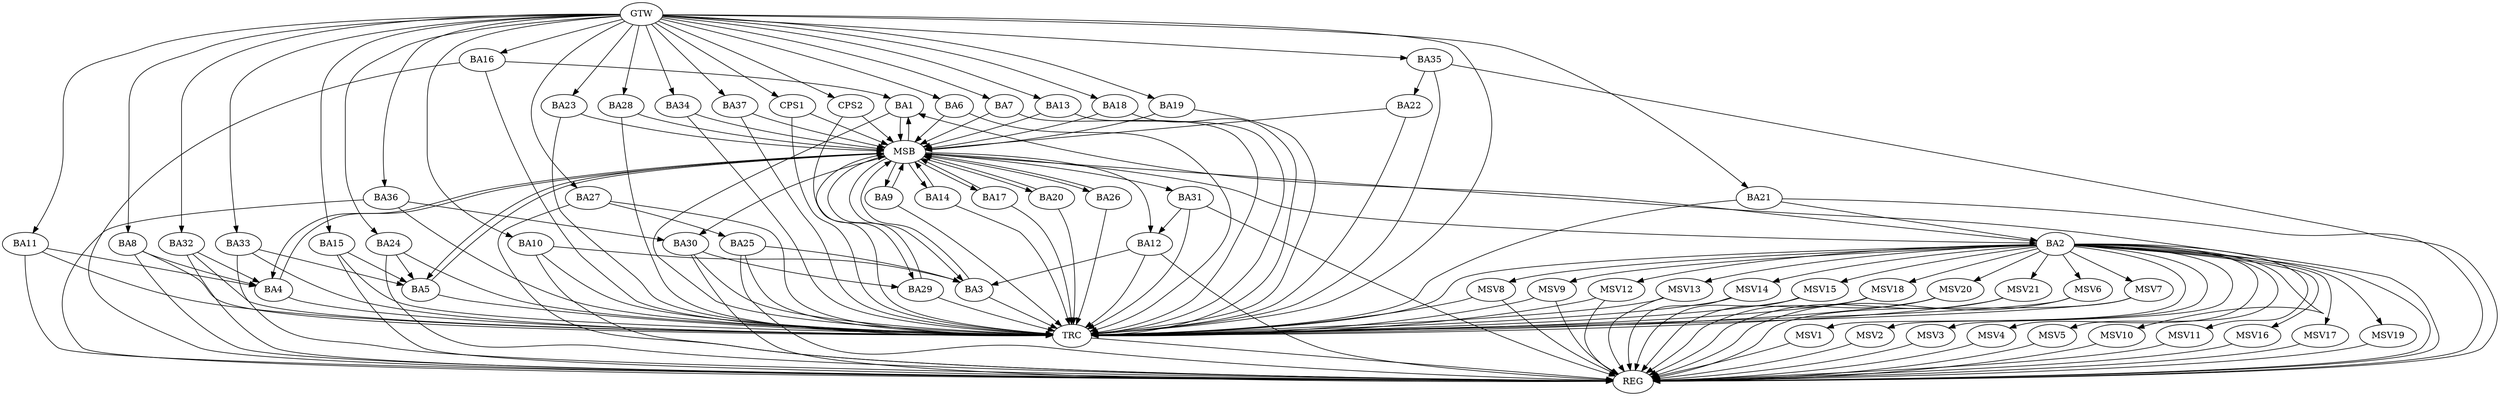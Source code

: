 strict digraph G {
  BA1 [ label="BA1" ];
  BA2 [ label="BA2" ];
  BA3 [ label="BA3" ];
  BA4 [ label="BA4" ];
  BA5 [ label="BA5" ];
  BA6 [ label="BA6" ];
  BA7 [ label="BA7" ];
  BA8 [ label="BA8" ];
  BA9 [ label="BA9" ];
  BA10 [ label="BA10" ];
  BA11 [ label="BA11" ];
  BA12 [ label="BA12" ];
  BA13 [ label="BA13" ];
  BA14 [ label="BA14" ];
  BA15 [ label="BA15" ];
  BA16 [ label="BA16" ];
  BA17 [ label="BA17" ];
  BA18 [ label="BA18" ];
  BA19 [ label="BA19" ];
  BA20 [ label="BA20" ];
  BA21 [ label="BA21" ];
  BA22 [ label="BA22" ];
  BA23 [ label="BA23" ];
  BA24 [ label="BA24" ];
  BA25 [ label="BA25" ];
  BA26 [ label="BA26" ];
  BA27 [ label="BA27" ];
  BA28 [ label="BA28" ];
  BA29 [ label="BA29" ];
  BA30 [ label="BA30" ];
  BA31 [ label="BA31" ];
  BA32 [ label="BA32" ];
  BA33 [ label="BA33" ];
  BA34 [ label="BA34" ];
  BA35 [ label="BA35" ];
  BA36 [ label="BA36" ];
  BA37 [ label="BA37" ];
  CPS1 [ label="CPS1" ];
  CPS2 [ label="CPS2" ];
  GTW [ label="GTW" ];
  REG [ label="REG" ];
  MSB [ label="MSB" ];
  TRC [ label="TRC" ];
  MSV1 [ label="MSV1" ];
  MSV2 [ label="MSV2" ];
  MSV3 [ label="MSV3" ];
  MSV4 [ label="MSV4" ];
  MSV5 [ label="MSV5" ];
  MSV6 [ label="MSV6" ];
  MSV7 [ label="MSV7" ];
  MSV8 [ label="MSV8" ];
  MSV9 [ label="MSV9" ];
  MSV10 [ label="MSV10" ];
  MSV11 [ label="MSV11" ];
  MSV12 [ label="MSV12" ];
  MSV13 [ label="MSV13" ];
  MSV14 [ label="MSV14" ];
  MSV15 [ label="MSV15" ];
  MSV16 [ label="MSV16" ];
  MSV17 [ label="MSV17" ];
  MSV18 [ label="MSV18" ];
  MSV19 [ label="MSV19" ];
  MSV20 [ label="MSV20" ];
  MSV21 [ label="MSV21" ];
  BA2 -> BA1;
  BA8 -> BA4;
  BA10 -> BA3;
  BA11 -> BA4;
  BA12 -> BA3;
  BA15 -> BA5;
  BA16 -> BA1;
  BA21 -> BA2;
  BA24 -> BA5;
  BA25 -> BA3;
  BA27 -> BA25;
  BA30 -> BA29;
  BA31 -> BA12;
  BA32 -> BA4;
  BA33 -> BA5;
  BA35 -> BA22;
  BA36 -> BA30;
  GTW -> BA6;
  GTW -> BA7;
  GTW -> BA8;
  GTW -> BA10;
  GTW -> BA11;
  GTW -> BA13;
  GTW -> BA15;
  GTW -> BA16;
  GTW -> BA18;
  GTW -> BA19;
  GTW -> BA21;
  GTW -> BA23;
  GTW -> BA24;
  GTW -> BA27;
  GTW -> BA28;
  GTW -> BA32;
  GTW -> BA33;
  GTW -> BA34;
  GTW -> BA35;
  GTW -> BA36;
  GTW -> BA37;
  GTW -> CPS1;
  GTW -> CPS2;
  BA2 -> REG;
  BA8 -> REG;
  BA10 -> REG;
  BA11 -> REG;
  BA12 -> REG;
  BA15 -> REG;
  BA16 -> REG;
  BA21 -> REG;
  BA24 -> REG;
  BA25 -> REG;
  BA27 -> REG;
  BA30 -> REG;
  BA31 -> REG;
  BA32 -> REG;
  BA33 -> REG;
  BA35 -> REG;
  BA36 -> REG;
  BA1 -> MSB;
  MSB -> BA2;
  MSB -> REG;
  BA3 -> MSB;
  MSB -> BA1;
  BA4 -> MSB;
  MSB -> BA3;
  BA5 -> MSB;
  BA6 -> MSB;
  BA7 -> MSB;
  MSB -> BA4;
  BA9 -> MSB;
  BA13 -> MSB;
  BA14 -> MSB;
  BA17 -> MSB;
  MSB -> BA5;
  BA18 -> MSB;
  BA19 -> MSB;
  BA20 -> MSB;
  MSB -> BA14;
  BA22 -> MSB;
  MSB -> BA9;
  BA23 -> MSB;
  BA26 -> MSB;
  MSB -> BA12;
  BA28 -> MSB;
  BA29 -> MSB;
  BA34 -> MSB;
  BA37 -> MSB;
  CPS1 -> MSB;
  MSB -> BA30;
  MSB -> BA17;
  CPS2 -> MSB;
  MSB -> BA31;
  MSB -> BA20;
  MSB -> BA29;
  MSB -> BA26;
  BA1 -> TRC;
  BA2 -> TRC;
  BA3 -> TRC;
  BA4 -> TRC;
  BA5 -> TRC;
  BA6 -> TRC;
  BA7 -> TRC;
  BA8 -> TRC;
  BA9 -> TRC;
  BA10 -> TRC;
  BA11 -> TRC;
  BA12 -> TRC;
  BA13 -> TRC;
  BA14 -> TRC;
  BA15 -> TRC;
  BA16 -> TRC;
  BA17 -> TRC;
  BA18 -> TRC;
  BA19 -> TRC;
  BA20 -> TRC;
  BA21 -> TRC;
  BA22 -> TRC;
  BA23 -> TRC;
  BA24 -> TRC;
  BA25 -> TRC;
  BA26 -> TRC;
  BA27 -> TRC;
  BA28 -> TRC;
  BA29 -> TRC;
  BA30 -> TRC;
  BA31 -> TRC;
  BA32 -> TRC;
  BA33 -> TRC;
  BA34 -> TRC;
  BA35 -> TRC;
  BA36 -> TRC;
  BA37 -> TRC;
  CPS1 -> TRC;
  CPS2 -> TRC;
  GTW -> TRC;
  TRC -> REG;
  BA2 -> MSV1;
  BA2 -> MSV2;
  MSV1 -> REG;
  MSV2 -> REG;
  BA2 -> MSV3;
  BA2 -> MSV4;
  MSV3 -> REG;
  MSV4 -> REG;
  BA2 -> MSV5;
  BA2 -> MSV6;
  BA2 -> MSV7;
  BA2 -> MSV8;
  BA2 -> MSV9;
  MSV5 -> REG;
  MSV6 -> REG;
  MSV6 -> TRC;
  MSV7 -> REG;
  MSV7 -> TRC;
  MSV8 -> REG;
  MSV8 -> TRC;
  MSV9 -> REG;
  MSV9 -> TRC;
  BA2 -> MSV10;
  BA2 -> MSV11;
  BA2 -> MSV12;
  BA2 -> MSV13;
  BA2 -> MSV14;
  MSV10 -> REG;
  MSV11 -> REG;
  MSV12 -> REG;
  MSV12 -> TRC;
  MSV13 -> REG;
  MSV13 -> TRC;
  MSV14 -> REG;
  MSV14 -> TRC;
  BA2 -> MSV15;
  MSV15 -> REG;
  MSV15 -> TRC;
  BA2 -> MSV16;
  MSV16 -> REG;
  BA2 -> MSV17;
  MSV17 -> REG;
  BA2 -> MSV18;
  BA2 -> MSV19;
  MSV18 -> REG;
  MSV18 -> TRC;
  MSV19 -> REG;
  BA2 -> MSV20;
  MSV20 -> REG;
  MSV20 -> TRC;
  BA2 -> MSV21;
  MSV21 -> REG;
  MSV21 -> TRC;
}
